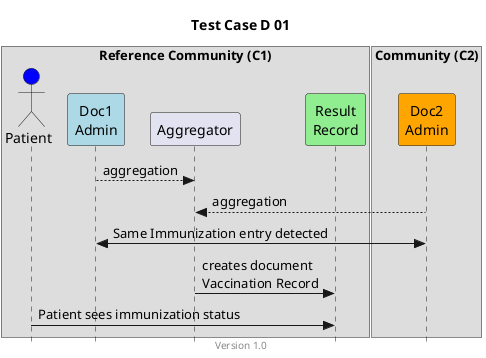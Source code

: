 @startuml
title Test Case D 01
footer Version 1.0
skinparam responseMessageBelowArrow true
skinparam style strictuml
scale max 800 width

box "Reference Community (C1)"
actor "Patient" as PAT #blue
participant "Doc1\nAdmin" as Doc1 #lightblue
participant Aggregator as AGG
participant "Result\nRecord" as RES #lightgreen
end box

box "Community (C2)"
participant "Doc2\nAdmin" as Doc2 #orange
end box

Doc1 --> AGG: aggregation
Doc2 --> AGG: aggregation

Doc1 <-> Doc2: Same Immunization entry detected

AGG -> RES: creates document\nVaccination Record 
PAT -> RES: Patient sees immunization status


@enduml
